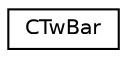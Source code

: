 digraph "Graphical Class Hierarchy"
{
  edge [fontname="Helvetica",fontsize="10",labelfontname="Helvetica",labelfontsize="10"];
  node [fontname="Helvetica",fontsize="10",shape=record];
  rankdir="LR";
  Node1 [label="CTwBar",height=0.2,width=0.4,color="black", fillcolor="white", style="filled",URL="$struct_c_tw_bar.html"];
}
